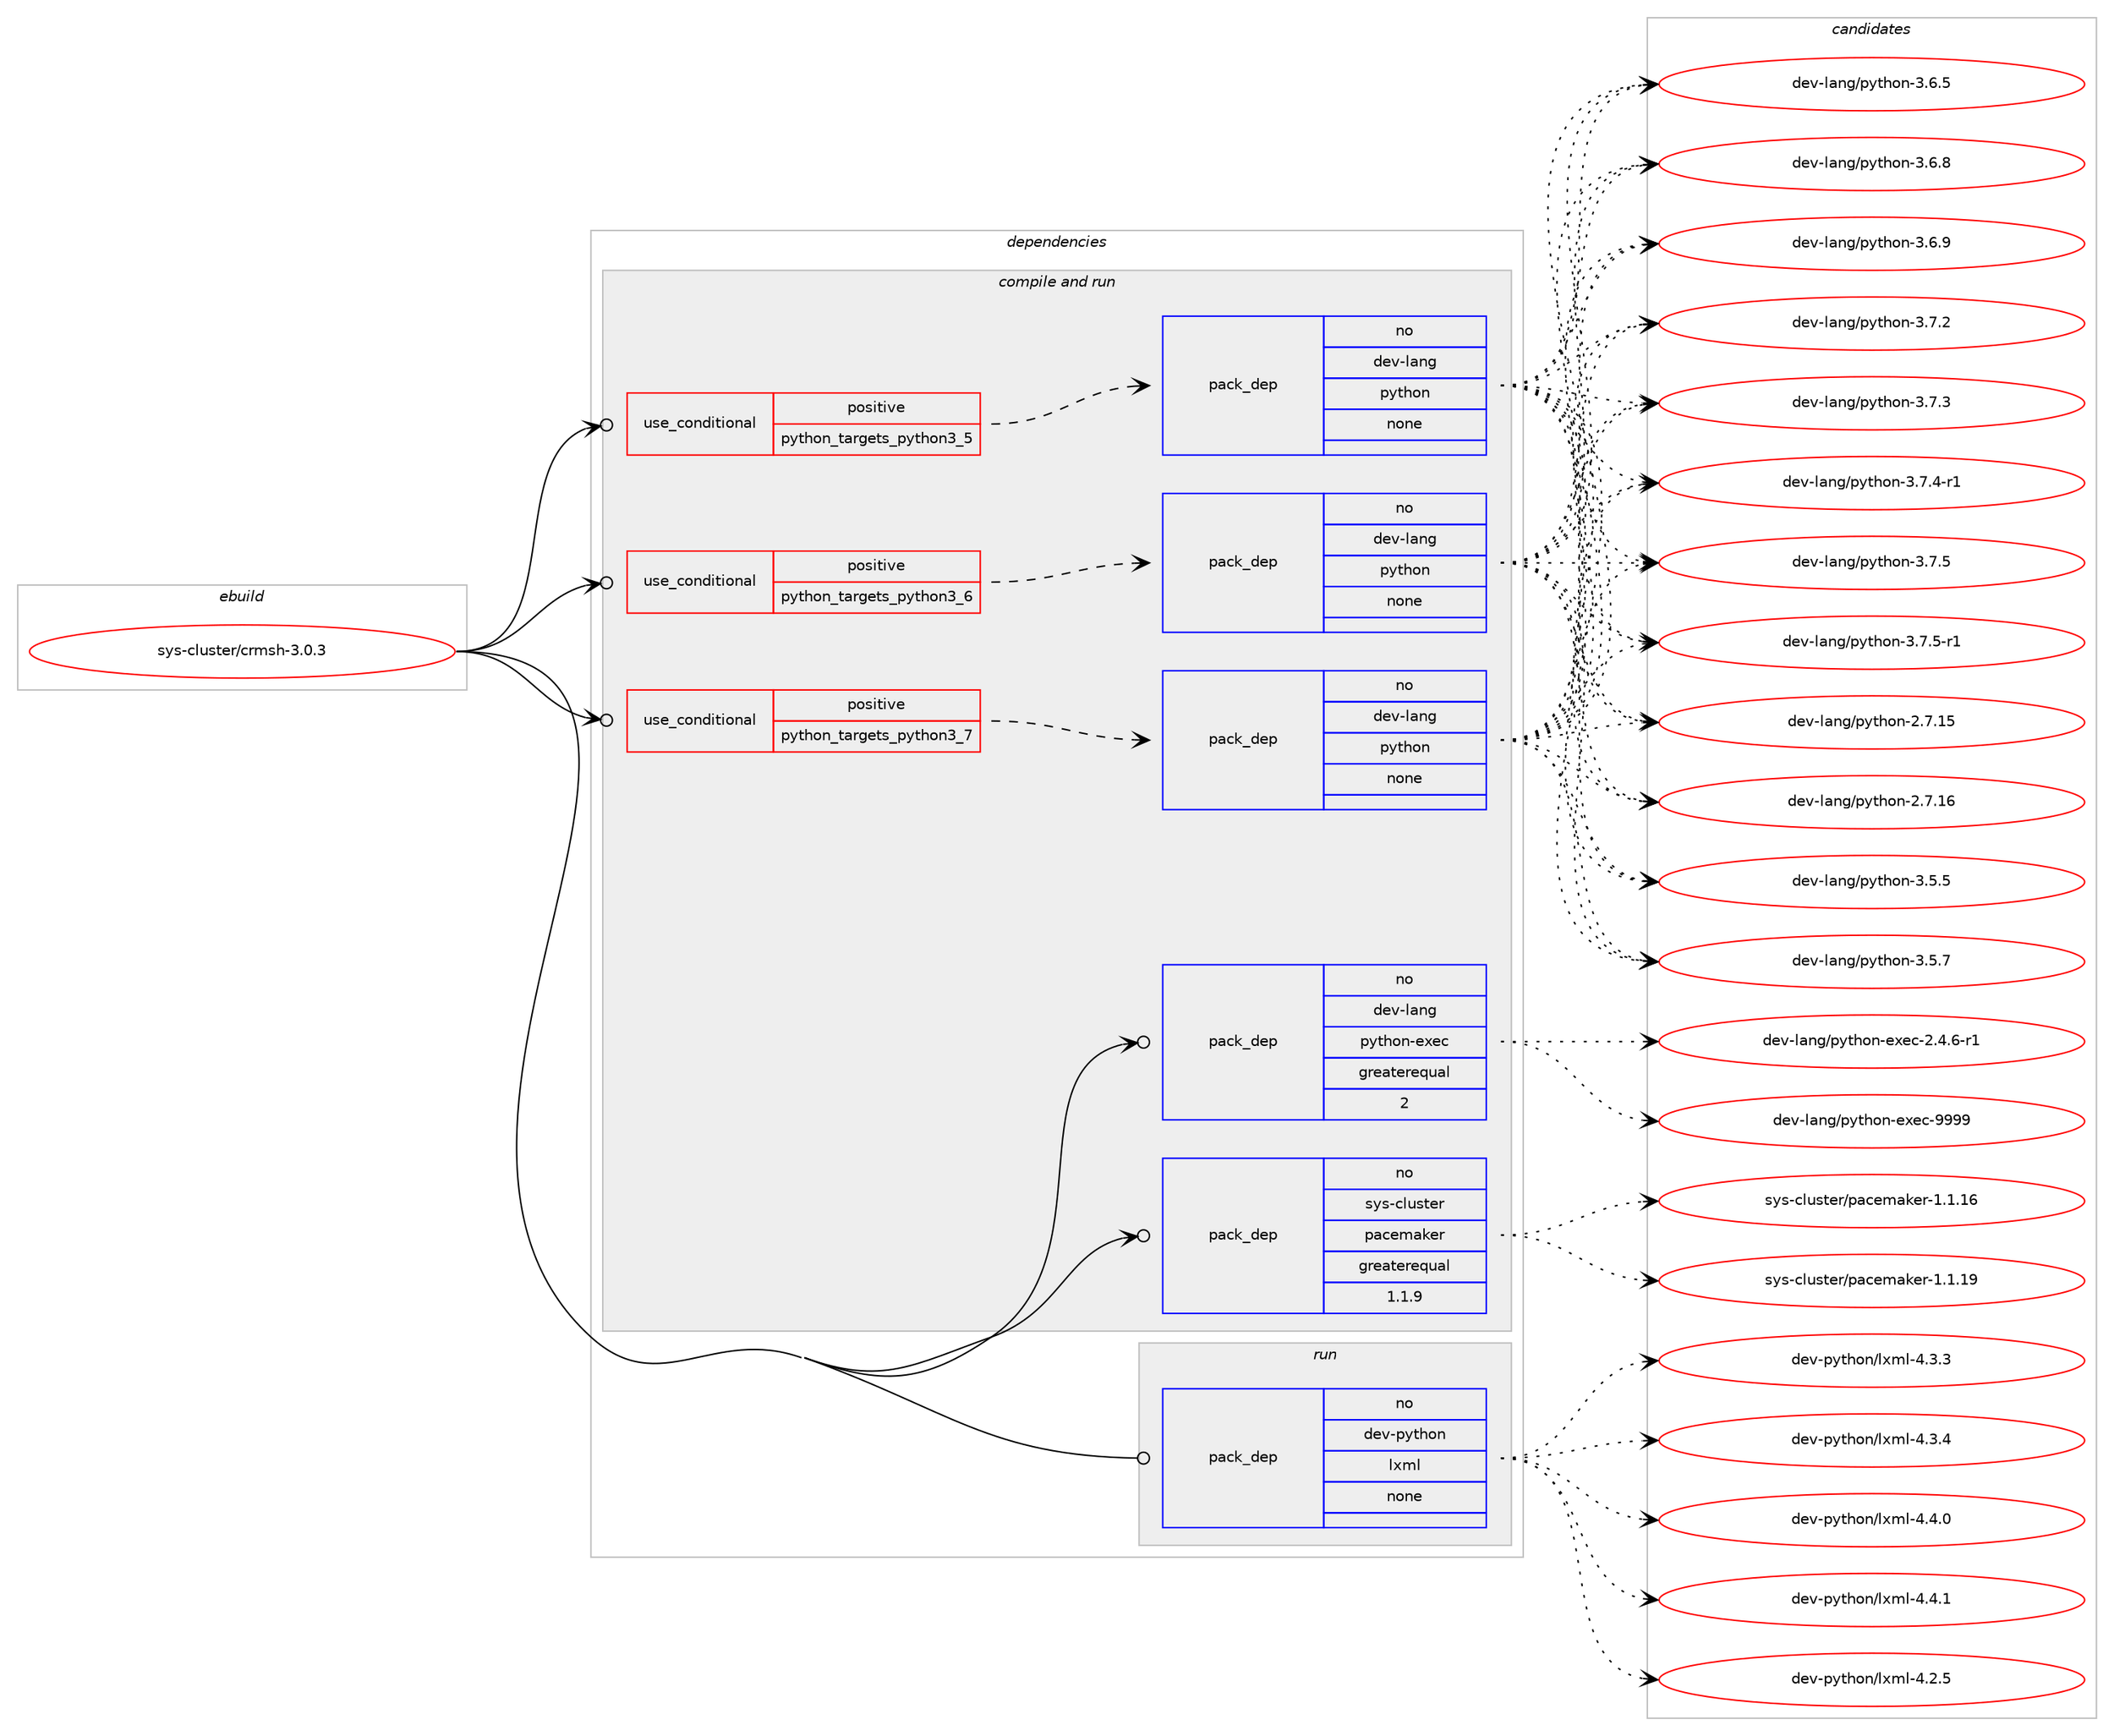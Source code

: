 digraph prolog {

# *************
# Graph options
# *************

newrank=true;
concentrate=true;
compound=true;
graph [rankdir=LR,fontname=Helvetica,fontsize=10,ranksep=1.5];#, ranksep=2.5, nodesep=0.2];
edge  [arrowhead=vee];
node  [fontname=Helvetica,fontsize=10];

# **********
# The ebuild
# **********

subgraph cluster_leftcol {
color=gray;
rank=same;
label=<<i>ebuild</i>>;
id [label="sys-cluster/crmsh-3.0.3", color=red, width=4, href="../sys-cluster/crmsh-3.0.3.svg"];
}

# ****************
# The dependencies
# ****************

subgraph cluster_midcol {
color=gray;
label=<<i>dependencies</i>>;
subgraph cluster_compile {
fillcolor="#eeeeee";
style=filled;
label=<<i>compile</i>>;
}
subgraph cluster_compileandrun {
fillcolor="#eeeeee";
style=filled;
label=<<i>compile and run</i>>;
subgraph cond212741 {
dependency883652 [label=<<TABLE BORDER="0" CELLBORDER="1" CELLSPACING="0" CELLPADDING="4"><TR><TD ROWSPAN="3" CELLPADDING="10">use_conditional</TD></TR><TR><TD>positive</TD></TR><TR><TD>python_targets_python3_5</TD></TR></TABLE>>, shape=none, color=red];
subgraph pack655411 {
dependency883653 [label=<<TABLE BORDER="0" CELLBORDER="1" CELLSPACING="0" CELLPADDING="4" WIDTH="220"><TR><TD ROWSPAN="6" CELLPADDING="30">pack_dep</TD></TR><TR><TD WIDTH="110">no</TD></TR><TR><TD>dev-lang</TD></TR><TR><TD>python</TD></TR><TR><TD>none</TD></TR><TR><TD></TD></TR></TABLE>>, shape=none, color=blue];
}
dependency883652:e -> dependency883653:w [weight=20,style="dashed",arrowhead="vee"];
}
id:e -> dependency883652:w [weight=20,style="solid",arrowhead="odotvee"];
subgraph cond212742 {
dependency883654 [label=<<TABLE BORDER="0" CELLBORDER="1" CELLSPACING="0" CELLPADDING="4"><TR><TD ROWSPAN="3" CELLPADDING="10">use_conditional</TD></TR><TR><TD>positive</TD></TR><TR><TD>python_targets_python3_6</TD></TR></TABLE>>, shape=none, color=red];
subgraph pack655412 {
dependency883655 [label=<<TABLE BORDER="0" CELLBORDER="1" CELLSPACING="0" CELLPADDING="4" WIDTH="220"><TR><TD ROWSPAN="6" CELLPADDING="30">pack_dep</TD></TR><TR><TD WIDTH="110">no</TD></TR><TR><TD>dev-lang</TD></TR><TR><TD>python</TD></TR><TR><TD>none</TD></TR><TR><TD></TD></TR></TABLE>>, shape=none, color=blue];
}
dependency883654:e -> dependency883655:w [weight=20,style="dashed",arrowhead="vee"];
}
id:e -> dependency883654:w [weight=20,style="solid",arrowhead="odotvee"];
subgraph cond212743 {
dependency883656 [label=<<TABLE BORDER="0" CELLBORDER="1" CELLSPACING="0" CELLPADDING="4"><TR><TD ROWSPAN="3" CELLPADDING="10">use_conditional</TD></TR><TR><TD>positive</TD></TR><TR><TD>python_targets_python3_7</TD></TR></TABLE>>, shape=none, color=red];
subgraph pack655413 {
dependency883657 [label=<<TABLE BORDER="0" CELLBORDER="1" CELLSPACING="0" CELLPADDING="4" WIDTH="220"><TR><TD ROWSPAN="6" CELLPADDING="30">pack_dep</TD></TR><TR><TD WIDTH="110">no</TD></TR><TR><TD>dev-lang</TD></TR><TR><TD>python</TD></TR><TR><TD>none</TD></TR><TR><TD></TD></TR></TABLE>>, shape=none, color=blue];
}
dependency883656:e -> dependency883657:w [weight=20,style="dashed",arrowhead="vee"];
}
id:e -> dependency883656:w [weight=20,style="solid",arrowhead="odotvee"];
subgraph pack655414 {
dependency883658 [label=<<TABLE BORDER="0" CELLBORDER="1" CELLSPACING="0" CELLPADDING="4" WIDTH="220"><TR><TD ROWSPAN="6" CELLPADDING="30">pack_dep</TD></TR><TR><TD WIDTH="110">no</TD></TR><TR><TD>dev-lang</TD></TR><TR><TD>python-exec</TD></TR><TR><TD>greaterequal</TD></TR><TR><TD>2</TD></TR></TABLE>>, shape=none, color=blue];
}
id:e -> dependency883658:w [weight=20,style="solid",arrowhead="odotvee"];
subgraph pack655415 {
dependency883659 [label=<<TABLE BORDER="0" CELLBORDER="1" CELLSPACING="0" CELLPADDING="4" WIDTH="220"><TR><TD ROWSPAN="6" CELLPADDING="30">pack_dep</TD></TR><TR><TD WIDTH="110">no</TD></TR><TR><TD>sys-cluster</TD></TR><TR><TD>pacemaker</TD></TR><TR><TD>greaterequal</TD></TR><TR><TD>1.1.9</TD></TR></TABLE>>, shape=none, color=blue];
}
id:e -> dependency883659:w [weight=20,style="solid",arrowhead="odotvee"];
}
subgraph cluster_run {
fillcolor="#eeeeee";
style=filled;
label=<<i>run</i>>;
subgraph pack655416 {
dependency883660 [label=<<TABLE BORDER="0" CELLBORDER="1" CELLSPACING="0" CELLPADDING="4" WIDTH="220"><TR><TD ROWSPAN="6" CELLPADDING="30">pack_dep</TD></TR><TR><TD WIDTH="110">no</TD></TR><TR><TD>dev-python</TD></TR><TR><TD>lxml</TD></TR><TR><TD>none</TD></TR><TR><TD></TD></TR></TABLE>>, shape=none, color=blue];
}
id:e -> dependency883660:w [weight=20,style="solid",arrowhead="odot"];
}
}

# **************
# The candidates
# **************

subgraph cluster_choices {
rank=same;
color=gray;
label=<<i>candidates</i>>;

subgraph choice655411 {
color=black;
nodesep=1;
choice10010111845108971101034711212111610411111045504655464953 [label="dev-lang/python-2.7.15", color=red, width=4,href="../dev-lang/python-2.7.15.svg"];
choice10010111845108971101034711212111610411111045504655464954 [label="dev-lang/python-2.7.16", color=red, width=4,href="../dev-lang/python-2.7.16.svg"];
choice100101118451089711010347112121116104111110455146534653 [label="dev-lang/python-3.5.5", color=red, width=4,href="../dev-lang/python-3.5.5.svg"];
choice100101118451089711010347112121116104111110455146534655 [label="dev-lang/python-3.5.7", color=red, width=4,href="../dev-lang/python-3.5.7.svg"];
choice100101118451089711010347112121116104111110455146544653 [label="dev-lang/python-3.6.5", color=red, width=4,href="../dev-lang/python-3.6.5.svg"];
choice100101118451089711010347112121116104111110455146544656 [label="dev-lang/python-3.6.8", color=red, width=4,href="../dev-lang/python-3.6.8.svg"];
choice100101118451089711010347112121116104111110455146544657 [label="dev-lang/python-3.6.9", color=red, width=4,href="../dev-lang/python-3.6.9.svg"];
choice100101118451089711010347112121116104111110455146554650 [label="dev-lang/python-3.7.2", color=red, width=4,href="../dev-lang/python-3.7.2.svg"];
choice100101118451089711010347112121116104111110455146554651 [label="dev-lang/python-3.7.3", color=red, width=4,href="../dev-lang/python-3.7.3.svg"];
choice1001011184510897110103471121211161041111104551465546524511449 [label="dev-lang/python-3.7.4-r1", color=red, width=4,href="../dev-lang/python-3.7.4-r1.svg"];
choice100101118451089711010347112121116104111110455146554653 [label="dev-lang/python-3.7.5", color=red, width=4,href="../dev-lang/python-3.7.5.svg"];
choice1001011184510897110103471121211161041111104551465546534511449 [label="dev-lang/python-3.7.5-r1", color=red, width=4,href="../dev-lang/python-3.7.5-r1.svg"];
dependency883653:e -> choice10010111845108971101034711212111610411111045504655464953:w [style=dotted,weight="100"];
dependency883653:e -> choice10010111845108971101034711212111610411111045504655464954:w [style=dotted,weight="100"];
dependency883653:e -> choice100101118451089711010347112121116104111110455146534653:w [style=dotted,weight="100"];
dependency883653:e -> choice100101118451089711010347112121116104111110455146534655:w [style=dotted,weight="100"];
dependency883653:e -> choice100101118451089711010347112121116104111110455146544653:w [style=dotted,weight="100"];
dependency883653:e -> choice100101118451089711010347112121116104111110455146544656:w [style=dotted,weight="100"];
dependency883653:e -> choice100101118451089711010347112121116104111110455146544657:w [style=dotted,weight="100"];
dependency883653:e -> choice100101118451089711010347112121116104111110455146554650:w [style=dotted,weight="100"];
dependency883653:e -> choice100101118451089711010347112121116104111110455146554651:w [style=dotted,weight="100"];
dependency883653:e -> choice1001011184510897110103471121211161041111104551465546524511449:w [style=dotted,weight="100"];
dependency883653:e -> choice100101118451089711010347112121116104111110455146554653:w [style=dotted,weight="100"];
dependency883653:e -> choice1001011184510897110103471121211161041111104551465546534511449:w [style=dotted,weight="100"];
}
subgraph choice655412 {
color=black;
nodesep=1;
choice10010111845108971101034711212111610411111045504655464953 [label="dev-lang/python-2.7.15", color=red, width=4,href="../dev-lang/python-2.7.15.svg"];
choice10010111845108971101034711212111610411111045504655464954 [label="dev-lang/python-2.7.16", color=red, width=4,href="../dev-lang/python-2.7.16.svg"];
choice100101118451089711010347112121116104111110455146534653 [label="dev-lang/python-3.5.5", color=red, width=4,href="../dev-lang/python-3.5.5.svg"];
choice100101118451089711010347112121116104111110455146534655 [label="dev-lang/python-3.5.7", color=red, width=4,href="../dev-lang/python-3.5.7.svg"];
choice100101118451089711010347112121116104111110455146544653 [label="dev-lang/python-3.6.5", color=red, width=4,href="../dev-lang/python-3.6.5.svg"];
choice100101118451089711010347112121116104111110455146544656 [label="dev-lang/python-3.6.8", color=red, width=4,href="../dev-lang/python-3.6.8.svg"];
choice100101118451089711010347112121116104111110455146544657 [label="dev-lang/python-3.6.9", color=red, width=4,href="../dev-lang/python-3.6.9.svg"];
choice100101118451089711010347112121116104111110455146554650 [label="dev-lang/python-3.7.2", color=red, width=4,href="../dev-lang/python-3.7.2.svg"];
choice100101118451089711010347112121116104111110455146554651 [label="dev-lang/python-3.7.3", color=red, width=4,href="../dev-lang/python-3.7.3.svg"];
choice1001011184510897110103471121211161041111104551465546524511449 [label="dev-lang/python-3.7.4-r1", color=red, width=4,href="../dev-lang/python-3.7.4-r1.svg"];
choice100101118451089711010347112121116104111110455146554653 [label="dev-lang/python-3.7.5", color=red, width=4,href="../dev-lang/python-3.7.5.svg"];
choice1001011184510897110103471121211161041111104551465546534511449 [label="dev-lang/python-3.7.5-r1", color=red, width=4,href="../dev-lang/python-3.7.5-r1.svg"];
dependency883655:e -> choice10010111845108971101034711212111610411111045504655464953:w [style=dotted,weight="100"];
dependency883655:e -> choice10010111845108971101034711212111610411111045504655464954:w [style=dotted,weight="100"];
dependency883655:e -> choice100101118451089711010347112121116104111110455146534653:w [style=dotted,weight="100"];
dependency883655:e -> choice100101118451089711010347112121116104111110455146534655:w [style=dotted,weight="100"];
dependency883655:e -> choice100101118451089711010347112121116104111110455146544653:w [style=dotted,weight="100"];
dependency883655:e -> choice100101118451089711010347112121116104111110455146544656:w [style=dotted,weight="100"];
dependency883655:e -> choice100101118451089711010347112121116104111110455146544657:w [style=dotted,weight="100"];
dependency883655:e -> choice100101118451089711010347112121116104111110455146554650:w [style=dotted,weight="100"];
dependency883655:e -> choice100101118451089711010347112121116104111110455146554651:w [style=dotted,weight="100"];
dependency883655:e -> choice1001011184510897110103471121211161041111104551465546524511449:w [style=dotted,weight="100"];
dependency883655:e -> choice100101118451089711010347112121116104111110455146554653:w [style=dotted,weight="100"];
dependency883655:e -> choice1001011184510897110103471121211161041111104551465546534511449:w [style=dotted,weight="100"];
}
subgraph choice655413 {
color=black;
nodesep=1;
choice10010111845108971101034711212111610411111045504655464953 [label="dev-lang/python-2.7.15", color=red, width=4,href="../dev-lang/python-2.7.15.svg"];
choice10010111845108971101034711212111610411111045504655464954 [label="dev-lang/python-2.7.16", color=red, width=4,href="../dev-lang/python-2.7.16.svg"];
choice100101118451089711010347112121116104111110455146534653 [label="dev-lang/python-3.5.5", color=red, width=4,href="../dev-lang/python-3.5.5.svg"];
choice100101118451089711010347112121116104111110455146534655 [label="dev-lang/python-3.5.7", color=red, width=4,href="../dev-lang/python-3.5.7.svg"];
choice100101118451089711010347112121116104111110455146544653 [label="dev-lang/python-3.6.5", color=red, width=4,href="../dev-lang/python-3.6.5.svg"];
choice100101118451089711010347112121116104111110455146544656 [label="dev-lang/python-3.6.8", color=red, width=4,href="../dev-lang/python-3.6.8.svg"];
choice100101118451089711010347112121116104111110455146544657 [label="dev-lang/python-3.6.9", color=red, width=4,href="../dev-lang/python-3.6.9.svg"];
choice100101118451089711010347112121116104111110455146554650 [label="dev-lang/python-3.7.2", color=red, width=4,href="../dev-lang/python-3.7.2.svg"];
choice100101118451089711010347112121116104111110455146554651 [label="dev-lang/python-3.7.3", color=red, width=4,href="../dev-lang/python-3.7.3.svg"];
choice1001011184510897110103471121211161041111104551465546524511449 [label="dev-lang/python-3.7.4-r1", color=red, width=4,href="../dev-lang/python-3.7.4-r1.svg"];
choice100101118451089711010347112121116104111110455146554653 [label="dev-lang/python-3.7.5", color=red, width=4,href="../dev-lang/python-3.7.5.svg"];
choice1001011184510897110103471121211161041111104551465546534511449 [label="dev-lang/python-3.7.5-r1", color=red, width=4,href="../dev-lang/python-3.7.5-r1.svg"];
dependency883657:e -> choice10010111845108971101034711212111610411111045504655464953:w [style=dotted,weight="100"];
dependency883657:e -> choice10010111845108971101034711212111610411111045504655464954:w [style=dotted,weight="100"];
dependency883657:e -> choice100101118451089711010347112121116104111110455146534653:w [style=dotted,weight="100"];
dependency883657:e -> choice100101118451089711010347112121116104111110455146534655:w [style=dotted,weight="100"];
dependency883657:e -> choice100101118451089711010347112121116104111110455146544653:w [style=dotted,weight="100"];
dependency883657:e -> choice100101118451089711010347112121116104111110455146544656:w [style=dotted,weight="100"];
dependency883657:e -> choice100101118451089711010347112121116104111110455146544657:w [style=dotted,weight="100"];
dependency883657:e -> choice100101118451089711010347112121116104111110455146554650:w [style=dotted,weight="100"];
dependency883657:e -> choice100101118451089711010347112121116104111110455146554651:w [style=dotted,weight="100"];
dependency883657:e -> choice1001011184510897110103471121211161041111104551465546524511449:w [style=dotted,weight="100"];
dependency883657:e -> choice100101118451089711010347112121116104111110455146554653:w [style=dotted,weight="100"];
dependency883657:e -> choice1001011184510897110103471121211161041111104551465546534511449:w [style=dotted,weight="100"];
}
subgraph choice655414 {
color=black;
nodesep=1;
choice10010111845108971101034711212111610411111045101120101994550465246544511449 [label="dev-lang/python-exec-2.4.6-r1", color=red, width=4,href="../dev-lang/python-exec-2.4.6-r1.svg"];
choice10010111845108971101034711212111610411111045101120101994557575757 [label="dev-lang/python-exec-9999", color=red, width=4,href="../dev-lang/python-exec-9999.svg"];
dependency883658:e -> choice10010111845108971101034711212111610411111045101120101994550465246544511449:w [style=dotted,weight="100"];
dependency883658:e -> choice10010111845108971101034711212111610411111045101120101994557575757:w [style=dotted,weight="100"];
}
subgraph choice655415 {
color=black;
nodesep=1;
choice11512111545991081171151161011144711297991011099710710111445494649464954 [label="sys-cluster/pacemaker-1.1.16", color=red, width=4,href="../sys-cluster/pacemaker-1.1.16.svg"];
choice11512111545991081171151161011144711297991011099710710111445494649464957 [label="sys-cluster/pacemaker-1.1.19", color=red, width=4,href="../sys-cluster/pacemaker-1.1.19.svg"];
dependency883659:e -> choice11512111545991081171151161011144711297991011099710710111445494649464954:w [style=dotted,weight="100"];
dependency883659:e -> choice11512111545991081171151161011144711297991011099710710111445494649464957:w [style=dotted,weight="100"];
}
subgraph choice655416 {
color=black;
nodesep=1;
choice1001011184511212111610411111047108120109108455246504653 [label="dev-python/lxml-4.2.5", color=red, width=4,href="../dev-python/lxml-4.2.5.svg"];
choice1001011184511212111610411111047108120109108455246514651 [label="dev-python/lxml-4.3.3", color=red, width=4,href="../dev-python/lxml-4.3.3.svg"];
choice1001011184511212111610411111047108120109108455246514652 [label="dev-python/lxml-4.3.4", color=red, width=4,href="../dev-python/lxml-4.3.4.svg"];
choice1001011184511212111610411111047108120109108455246524648 [label="dev-python/lxml-4.4.0", color=red, width=4,href="../dev-python/lxml-4.4.0.svg"];
choice1001011184511212111610411111047108120109108455246524649 [label="dev-python/lxml-4.4.1", color=red, width=4,href="../dev-python/lxml-4.4.1.svg"];
dependency883660:e -> choice1001011184511212111610411111047108120109108455246504653:w [style=dotted,weight="100"];
dependency883660:e -> choice1001011184511212111610411111047108120109108455246514651:w [style=dotted,weight="100"];
dependency883660:e -> choice1001011184511212111610411111047108120109108455246514652:w [style=dotted,weight="100"];
dependency883660:e -> choice1001011184511212111610411111047108120109108455246524648:w [style=dotted,weight="100"];
dependency883660:e -> choice1001011184511212111610411111047108120109108455246524649:w [style=dotted,weight="100"];
}
}

}
